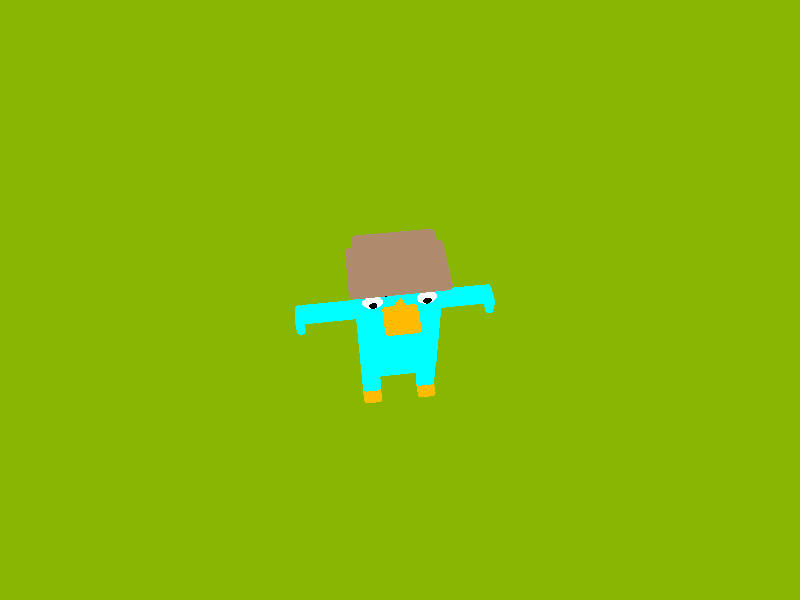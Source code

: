 #include "colors.inc"
#include "shapes.inc" 
    
#declare w = 1; //width
#declare h = 4; //height 
#declare d = -2; //depth
#declare proportion = 1;  

#declare c = <0,1.1,0>;
        
camera{


    location <-8,15,0>
    look_at <0,4.5,-1>
    rotate<10*clock,-90*clock,0> 
    translate<0,-.4*clock,0>

}  
light_source { 
        <-1,4.5,3>
        color White 
}
light_source { 
        <-1,4.5,-3>
        color White 
}
 

background{Blue}

//Body

object{ // Round_Box(A, B, WireRadius, UseMerge)
        Round_Box(c,c+<w,h,d>, 0.25   , 0)  
         
        texture{ pigment{ color Cyan}
               //normal { radial sine_wave frequency 30 scale 0.25 }
                 finish { phong 1 }
                }
        scale<1,1,1>*proportion  rotate<0, 0,0> translate<0,0,0>
      } // ---------------------------------------------------------
      

//Arm1      
union{

    object{ // Round_Box(A, B, WireRadius, UseMerge)
            Round_Box(c+<0.5,0.5,0.001>, c+<0.8,-1,-0.5>, 0.1   , 0)  
             
            texture{ pigment{ color Cyan}
                   //normal { radial sine_wave frequency 30 scale 0.25 }
                     finish { phong 1 }
                    }
            
          } // ---------------------------------------------------------
          
    //Hand1      
     object{ // Round_Box(A, B, WireRadius, UseMerge)
            Round_Box(c+<0.8,-1,0.001>, c+<0.2,-1,-0.5>, 0.1   , 0)  
             
            texture{ pigment{ color Cyan}
                   //normal { radial sine_wave frequency 30 scale 0.25 }
                     finish { phong 1 }
                    }
       
          } // ---------------------------------------------------------
    scale<1,1,1>*proportion  rotate<-90,0,0> translate c+<-0.08,2.7,1.4>      
}  


//Arm2
union{ 

    object{ // Round_Box(A, B, WireRadius, UseMerge)
            Round_Box(c+<0.5,-1,d-0.001>,c+<0.8,0.5,d+0.5>, 0.1   , 0)  
             
            texture{ pigment{ color Cyan}
                   //normal { radial sine_wave frequency 30 scale 0.25 }
                     finish { phong 1 }
                    }
    
          } // ---------------------------------------------------------
    //Hand2      
     object{ // Round_Box(A, B, WireRadius, UseMerge)
            Round_Box(c+<0.8,-1,d-0.001>, c+<0.2,-1,d+0.5>, 0.1   , 0)  
             
            texture{ pigment{ color Cyan}
                   //normal { radial sine_wave frequency 30 scale 0.25 }
                     finish { phong 1 }
                    }
            
          } // ---------------------------------------------------------      
    scale<1,1,1>*proportion  rotate<90,0,0> translate c+<0,0.7,-3.3>
} 



//Leg1
 
object{ // Round_Box(A, B, WireRadius, UseMerge)
        Round_Box(  c+<w-0.5,0.5,d-0.001>,c+<w-0.8,-1,d+0.5>, 0.1   , 0)  
         
        texture{ pigment{ color Cyan}
               //normal { radial sine_wave frequency 30 scale 0.25 }
                 finish { phong 1 }
                }
        scale<1,1,1>*proportion  rotate<0, 0,0> translate<0,0,0>
      } // ---------------------------------------------------------
//Foot1      
 object{ // Round_Box(A, B, WireRadius, UseMerge)
        Round_Box(c+<w-0.5,-1,d-0.001>,c+<w-1.1,-1,d+0.5>, 0.1   , 0)  
         
        texture{ pigment{ color Orange}
               //normal { radial sine_wave frequency 30 scale 0.25 }
                 finish { phong 1 }
                }
        scale<1,1,1>*proportion  rotate<0, 0,0> translate<0,0,0>
      } // ---------------------------------------------------------      
      
//Leg2
object{ // Round_Box(A, B, WireRadius, UseMerge)
        Round_Box( c+<w-0.5,0.5,+0.001>,c+<w-0.8,-1,d+1.5>, 0.1   , 0)  
         
        texture{ pigment{ color Cyan}
               //normal { radial sine_wave frequency 30 scale 0.25 }
                 finish { phong 1 }
                }
        scale<1,1,1>*proportion  rotate<0, 0,0> translate<0,0,0>
      } // ---------------------------------------------------------
      
//Foot2      
 object{ // Round_Box(A, B, WireRadius, UseMerge)
        Round_Box(c+<w-0.5,-1,+0.001>,c+<w-1.1,-1,d+1.5>, 0.1   , 0)  
         
        texture{ pigment{ color Orange}
               //normal { radial sine_wave frequency 30 scale 0.25 }
                 finish { phong 1 }
                }
        scale<1,1,1>*proportion  rotate<0, 0,0> translate<0,0,0>
      } // ---------------------------------------------------------      
           
      

//Left eye

sphere { c, 0.3 

        texture { pigment{ color White}
                  finish { phong 1.0 reflection 0.00}
                } // end of texture

          scale<1,1,1>*proportion  rotate<0,0,0>  translate<0.2,3.4,-1.6>  
       }  // end of sphere -----------------------------------
       //Iris1
            sphere { c, 0.1 
            
                    texture { pigment{ color Black}
                              finish { phong 1.0 reflection 0.00}
                            } // end of texture
            
                      scale<1,1,1>*proportion  rotate<0,0,0>  translate<-0.05,3.4,-1.6>  
                   }  // end of sphere -----------------------------------  
                   
                   
                   
                   
                   
//Rigth eye       
sphere { c, 0.3 

        texture { pigment{ color White}
                  finish { phong 1.0 reflection 0.00}
                } // end of texture

          scale<1,1,1>*proportion  rotate<0,0,0>  translate<0.2,3.4,-0.4>  
       }  // end of sphere ----------------------------------- 

                   
        //Iris2       
        sphere { c, 0.1 
        
                texture { pigment{ color  Black}
                          finish { phong 1.0 reflection 0.00}
                        } // end of texture
        
                 scale<1,1,1>*proportion  rotate<0,0,0>  translate<-0.05,3.4,-0.4>  
               }  // end of sphere ----------------------------------- 
       
// CejaRigth

cylinder { c+<0,4,0>,c+<0,4,0.55>, 0.05
           texture { pigment { color Black}
                   //normal  { bumps 0.5 scale <0.25, 0.005,0.005>}  
                     finish  { phong 0.5 reflection{ 0.00 metallic 0.00} } 
                   } // end of texture
           scale <1,1,1>*proportion rotate<-16,0,0> translate<0,-0.16,0.7>
         } // end of cylinder  ------------------------------------



       
// CejaLeft

cylinder { c+<0,4,0>,c+<0,4,0.55>, 0.05
           texture { pigment { color Black}
                   //normal  { bumps 0.5 scale <0.25, 0.005,0.005>}  
                     finish  { phong 0.5 reflection{ 0.00 metallic 0.00} } 
                   } // end of texture
           scale <1,1,1>*proportion rotate<16,0,0> translate<0,0.01,-3.26>
         } // end of cylinder  ------------------------------------







       
// Pico

object{ // Round_Box(A, B, WireRadius, UseMerge)
        Round_Box(c+<0.2,0,-0.6>,c+<-0.7,0.2,-1.4>, 0.1   , 0)  
         
        texture{ pigment{ color Orange}
               //normal { radial sine_wave frequency 30 scale 0.25 }
                 finish { phong 1 }
                }
        scale<1,1,1>*proportion  rotate<0, 0,0> translate<0,3,0>
      } // ---------------------------------------------------------

//Nose            
triangle { 
                c+<-0.01, 0, -0.75>, c+<-0.01, 0, -1.25>, c+<-0.01, 0.5, -1>
                texture { pigment{ color Orange } 
                finish { phong 1.0 }
              }
              scale<1,1,1>*proportion rotate<0, 0,0> translate<0,3,0>
               }
               
               
//Cola 

object{ // Round_Box(A, B, WireRadius, UseMerge)
        Round_Box( c+<w,0.6,-0.3>,c+<3.5,0.2,-1.5>, 0.1   , 0)  
         
        texture{ pigment{ color Red}
               //normal { radial sine_wave frequency 30 scale 0.25 }
                 finish { phong 1 }
                }
        scale<1,1,1>*proportion  rotate<0, 0,0> translate<0,0,0>
      } // ---------------------------------------------------------
      
//Hat

object{ // Round_Box(A, B, WireRadius, UseMerge)
        Round_Box(c+<-0.4,0,-1.2>,c+<1,0.2,1>, 0.1   , 0)  
                              
        texture{ pigment{ color SemiSweetChoc}
               //normal { radial sine_wave frequency 30 scale 0.25 }
                 finish { phong 1 }                           
                }
        scale<1,1,1>*proportion  rotate<0, 0,0> translate<0.1,3.9,-0.9>
      } // --------------------------------------------------------- 
      
//Hat

object{ // Round_Box(A, B, WireRadius, UseMerge)
        Round_Box(c+<-0.6,0,-1>,c+<0.5,0.6,0.8>, 0.1   , 0)  
                              
        texture{ pigment{ color SemiSweetChoc}
               //normal { radial sine_wave frequency 30 scale 0.25 }
                 finish { phong 1 }                           
                }
        scale<1,1,1>*proportion  rotate<0, 0,0> translate<0.48,4,-0.87>
      } // ---------------------------------------------------------
      
      
      
// PoVRay 3.7 Scene File " ... .pov"
// author:  ...
// date:    ...
//--------------------------------------------------------------------------
#version 3.7;
global_settings{ assumed_gamma 1.0 }
#default{ finish{ ambient 0.1 diffuse 0.9 }} 
//--------------------------------------------------------------------------
#include "colors.inc"
#include "textures.inc"
#include "glass.inc"
#include "metals.inc"
#include "golds.inc"
#include "stones.inc"
#include "woods.inc"
#include "shapes.inc"
#include "shapes2.inc"
#include "functions.inc"
#include "math.inc"
#include "transforms.inc"
//--------------------------------------------------------------------------
// camera ------------------------------------------------------------------ 

#declare Camera_0 = camera {/*ultra_wide_angle*/ angle 75      // front view
                            location  <0.0 , 1.0 ,-3.0>
                            right     x*image_width/image_height
                            look_at   <0.0 , 1.0 , 0.0>}
#declare Camera_1 = camera {/*ultra_wide_angle*/ angle 90   // diagonal view
                            location  <2.0 , 2.5 ,-3.0>
                            right     x*image_width/image_height
                            look_at   <0.0 , 1.0 , 0.0>}
#declare Camera_2 = camera {/*ultra_wide_angle*/ angle 90 // right side view
                            location  <3.0 , 1.0 , 0.0>
                            right     x*image_width/image_height
                            look_at   <0.0 , 1.0 , 0.0>}
#declare Camera_3 = camera {/*ultra_wide_angle*/ angle 90        // top view
                            location  <-4.0 , 3.0 ,-2.0>
                            right     x*image_width/image_height
                            look_at   <0.0 , 0.0 , 0.0>}
//camera{Camera_3}
// sun ---------------------------------------------------------------------
light_source{<-1500,2000,-2500> color White}

// sky -------------------------------------------------------------- 
plane{<0,1,0>,1 hollow  
       texture{ pigment{ bozo turbulence 0.92
                         color_map { [0.00 rgb <0.20, 0.20, 1.0>*0.9]
                                     [0.50 rgb <0.20, 0.20, 1.0>*0.9]
                                     [0.70 rgb <1,1,1>]
                                     [0.85 rgb <0.25,0.25,0.25>]
                                     [1.0 rgb <0.5,0.5,0.5>]}
                        scale<1,1,1.5>*2.5  translate< 0,0,0>
                       }
                finish {ambient 1 diffuse 0} }      
       scale 10000}
// fog on the ground -------------------------------------------------
fog { fog_type   2
      distance   50
      color      White  
      fog_offset 0.1
      fog_alt    1.5
      turbulence 1.8
    }

// ground ------------------------------------------------------------
plane { <0,1,0>, 0 
        texture{ pigment{ color rgb<0.35,0.65,0.0>*0.72 }
	         normal { bumps 0.75 scale 0.015 }
                 finish { phong 0.1 }
               } // end of texture
      } // end of plane
//--------------------------------------------------------------------------
//---------------------------- objects in scene ----------------------------
//--------------------------------------------------------------------------












